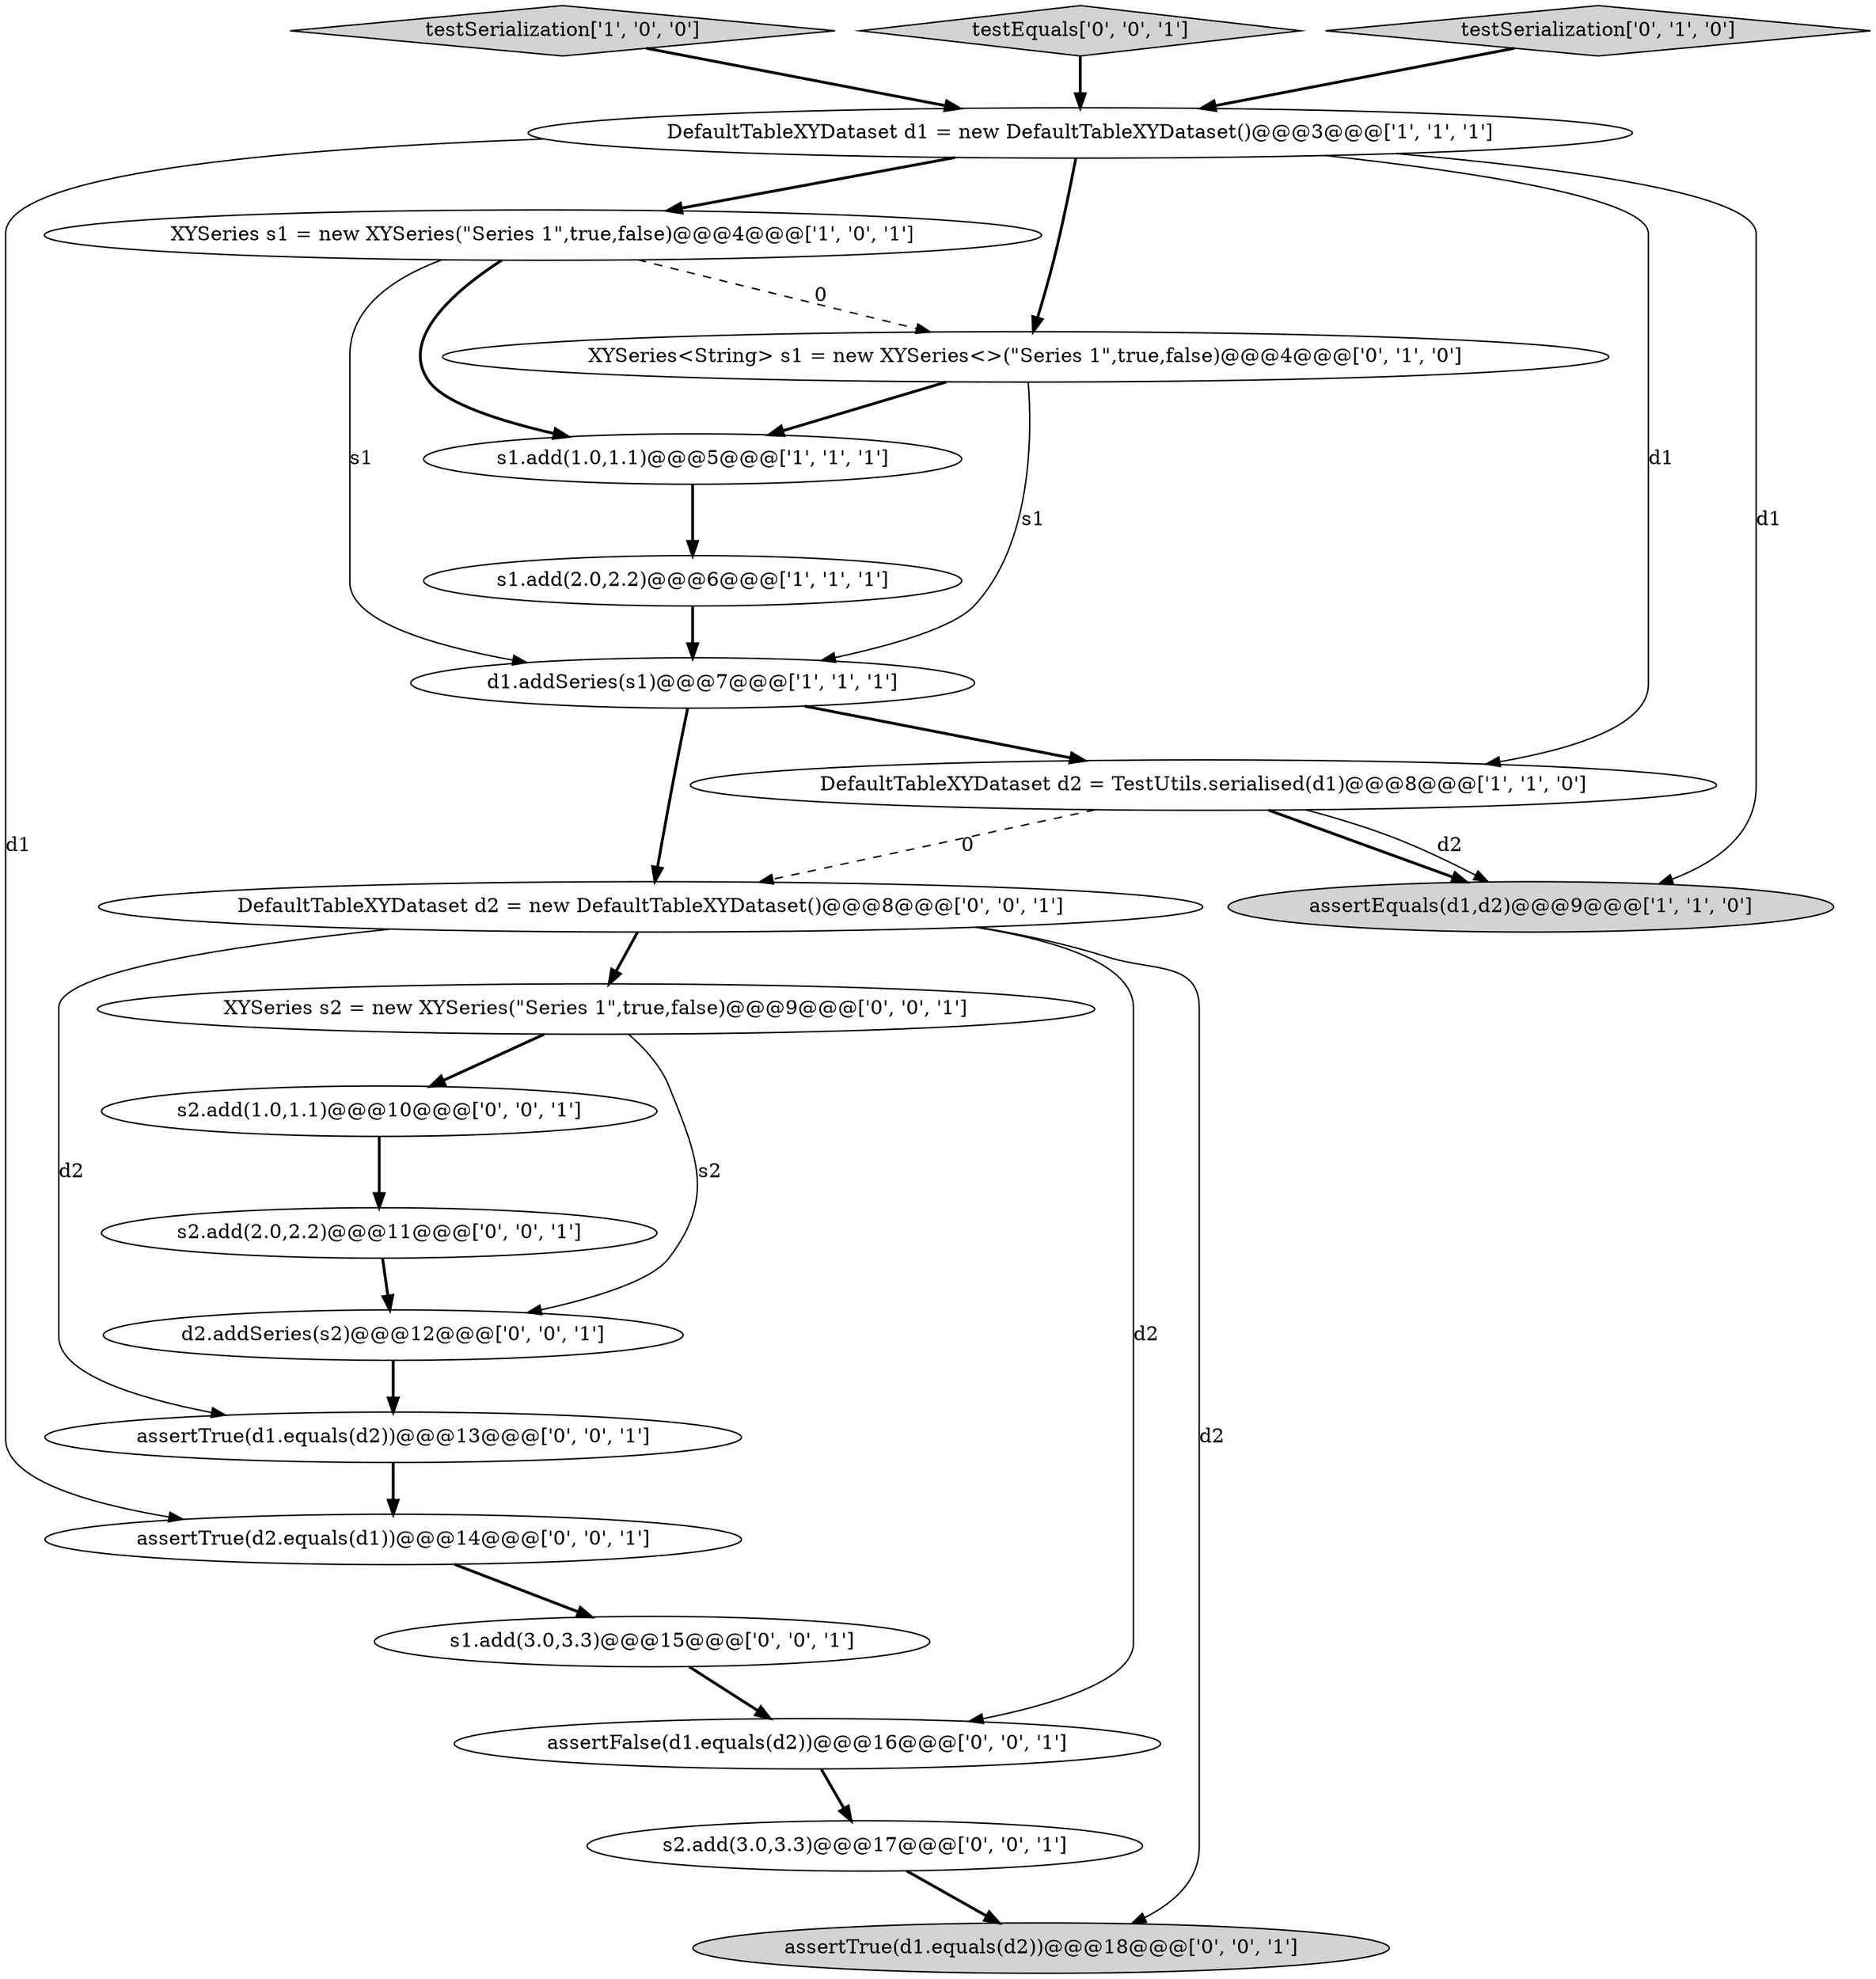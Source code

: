 digraph {
20 [style = filled, label = "assertTrue(d2.equals(d1))@@@14@@@['0', '0', '1']", fillcolor = white, shape = ellipse image = "AAA0AAABBB3BBB"];
10 [style = filled, label = "s2.add(2.0,2.2)@@@11@@@['0', '0', '1']", fillcolor = white, shape = ellipse image = "AAA0AAABBB3BBB"];
14 [style = filled, label = "d2.addSeries(s2)@@@12@@@['0', '0', '1']", fillcolor = white, shape = ellipse image = "AAA0AAABBB3BBB"];
1 [style = filled, label = "XYSeries s1 = new XYSeries(\"Series 1\",true,false)@@@4@@@['1', '0', '1']", fillcolor = white, shape = ellipse image = "AAA0AAABBB1BBB"];
17 [style = filled, label = "DefaultTableXYDataset d2 = new DefaultTableXYDataset()@@@8@@@['0', '0', '1']", fillcolor = white, shape = ellipse image = "AAA0AAABBB3BBB"];
2 [style = filled, label = "testSerialization['1', '0', '0']", fillcolor = lightgray, shape = diamond image = "AAA0AAABBB1BBB"];
13 [style = filled, label = "assertTrue(d1.equals(d2))@@@18@@@['0', '0', '1']", fillcolor = lightgray, shape = ellipse image = "AAA0AAABBB3BBB"];
3 [style = filled, label = "DefaultTableXYDataset d2 = TestUtils.serialised(d1)@@@8@@@['1', '1', '0']", fillcolor = white, shape = ellipse image = "AAA0AAABBB1BBB"];
12 [style = filled, label = "s1.add(3.0,3.3)@@@15@@@['0', '0', '1']", fillcolor = white, shape = ellipse image = "AAA0AAABBB3BBB"];
4 [style = filled, label = "d1.addSeries(s1)@@@7@@@['1', '1', '1']", fillcolor = white, shape = ellipse image = "AAA0AAABBB1BBB"];
7 [style = filled, label = "s1.add(2.0,2.2)@@@6@@@['1', '1', '1']", fillcolor = white, shape = ellipse image = "AAA0AAABBB1BBB"];
15 [style = filled, label = "assertTrue(d1.equals(d2))@@@13@@@['0', '0', '1']", fillcolor = white, shape = ellipse image = "AAA0AAABBB3BBB"];
6 [style = filled, label = "s1.add(1.0,1.1)@@@5@@@['1', '1', '1']", fillcolor = white, shape = ellipse image = "AAA0AAABBB1BBB"];
18 [style = filled, label = "assertFalse(d1.equals(d2))@@@16@@@['0', '0', '1']", fillcolor = white, shape = ellipse image = "AAA0AAABBB3BBB"];
21 [style = filled, label = "testEquals['0', '0', '1']", fillcolor = lightgray, shape = diamond image = "AAA0AAABBB3BBB"];
5 [style = filled, label = "assertEquals(d1,d2)@@@9@@@['1', '1', '0']", fillcolor = lightgray, shape = ellipse image = "AAA0AAABBB1BBB"];
11 [style = filled, label = "XYSeries s2 = new XYSeries(\"Series 1\",true,false)@@@9@@@['0', '0', '1']", fillcolor = white, shape = ellipse image = "AAA0AAABBB3BBB"];
8 [style = filled, label = "testSerialization['0', '1', '0']", fillcolor = lightgray, shape = diamond image = "AAA0AAABBB2BBB"];
0 [style = filled, label = "DefaultTableXYDataset d1 = new DefaultTableXYDataset()@@@3@@@['1', '1', '1']", fillcolor = white, shape = ellipse image = "AAA0AAABBB1BBB"];
16 [style = filled, label = "s2.add(1.0,1.1)@@@10@@@['0', '0', '1']", fillcolor = white, shape = ellipse image = "AAA0AAABBB3BBB"];
19 [style = filled, label = "s2.add(3.0,3.3)@@@17@@@['0', '0', '1']", fillcolor = white, shape = ellipse image = "AAA0AAABBB3BBB"];
9 [style = filled, label = "XYSeries<String> s1 = new XYSeries<>(\"Series 1\",true,false)@@@4@@@['0', '1', '0']", fillcolor = white, shape = ellipse image = "AAA1AAABBB2BBB"];
3->17 [style = dashed, label="0"];
11->14 [style = solid, label="s2"];
8->0 [style = bold, label=""];
1->9 [style = dashed, label="0"];
9->4 [style = solid, label="s1"];
0->20 [style = solid, label="d1"];
0->9 [style = bold, label=""];
17->18 [style = solid, label="d2"];
4->17 [style = bold, label=""];
11->16 [style = bold, label=""];
1->6 [style = bold, label=""];
16->10 [style = bold, label=""];
3->5 [style = bold, label=""];
0->1 [style = bold, label=""];
19->13 [style = bold, label=""];
17->15 [style = solid, label="d2"];
9->6 [style = bold, label=""];
1->4 [style = solid, label="s1"];
18->19 [style = bold, label=""];
7->4 [style = bold, label=""];
12->18 [style = bold, label=""];
17->11 [style = bold, label=""];
15->20 [style = bold, label=""];
3->5 [style = solid, label="d2"];
2->0 [style = bold, label=""];
17->13 [style = solid, label="d2"];
0->5 [style = solid, label="d1"];
0->3 [style = solid, label="d1"];
6->7 [style = bold, label=""];
21->0 [style = bold, label=""];
14->15 [style = bold, label=""];
4->3 [style = bold, label=""];
10->14 [style = bold, label=""];
20->12 [style = bold, label=""];
}

